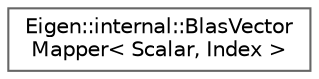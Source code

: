 digraph "Graphical Class Hierarchy"
{
 // LATEX_PDF_SIZE
  bgcolor="transparent";
  edge [fontname=Helvetica,fontsize=10,labelfontname=Helvetica,labelfontsize=10];
  node [fontname=Helvetica,fontsize=10,shape=box,height=0.2,width=0.4];
  rankdir="LR";
  Node0 [id="Node000000",label="Eigen::internal::BlasVector\lMapper\< Scalar, Index \>",height=0.2,width=0.4,color="grey40", fillcolor="white", style="filled",URL="$classEigen_1_1internal_1_1BlasVectorMapper.html",tooltip=" "];
}
